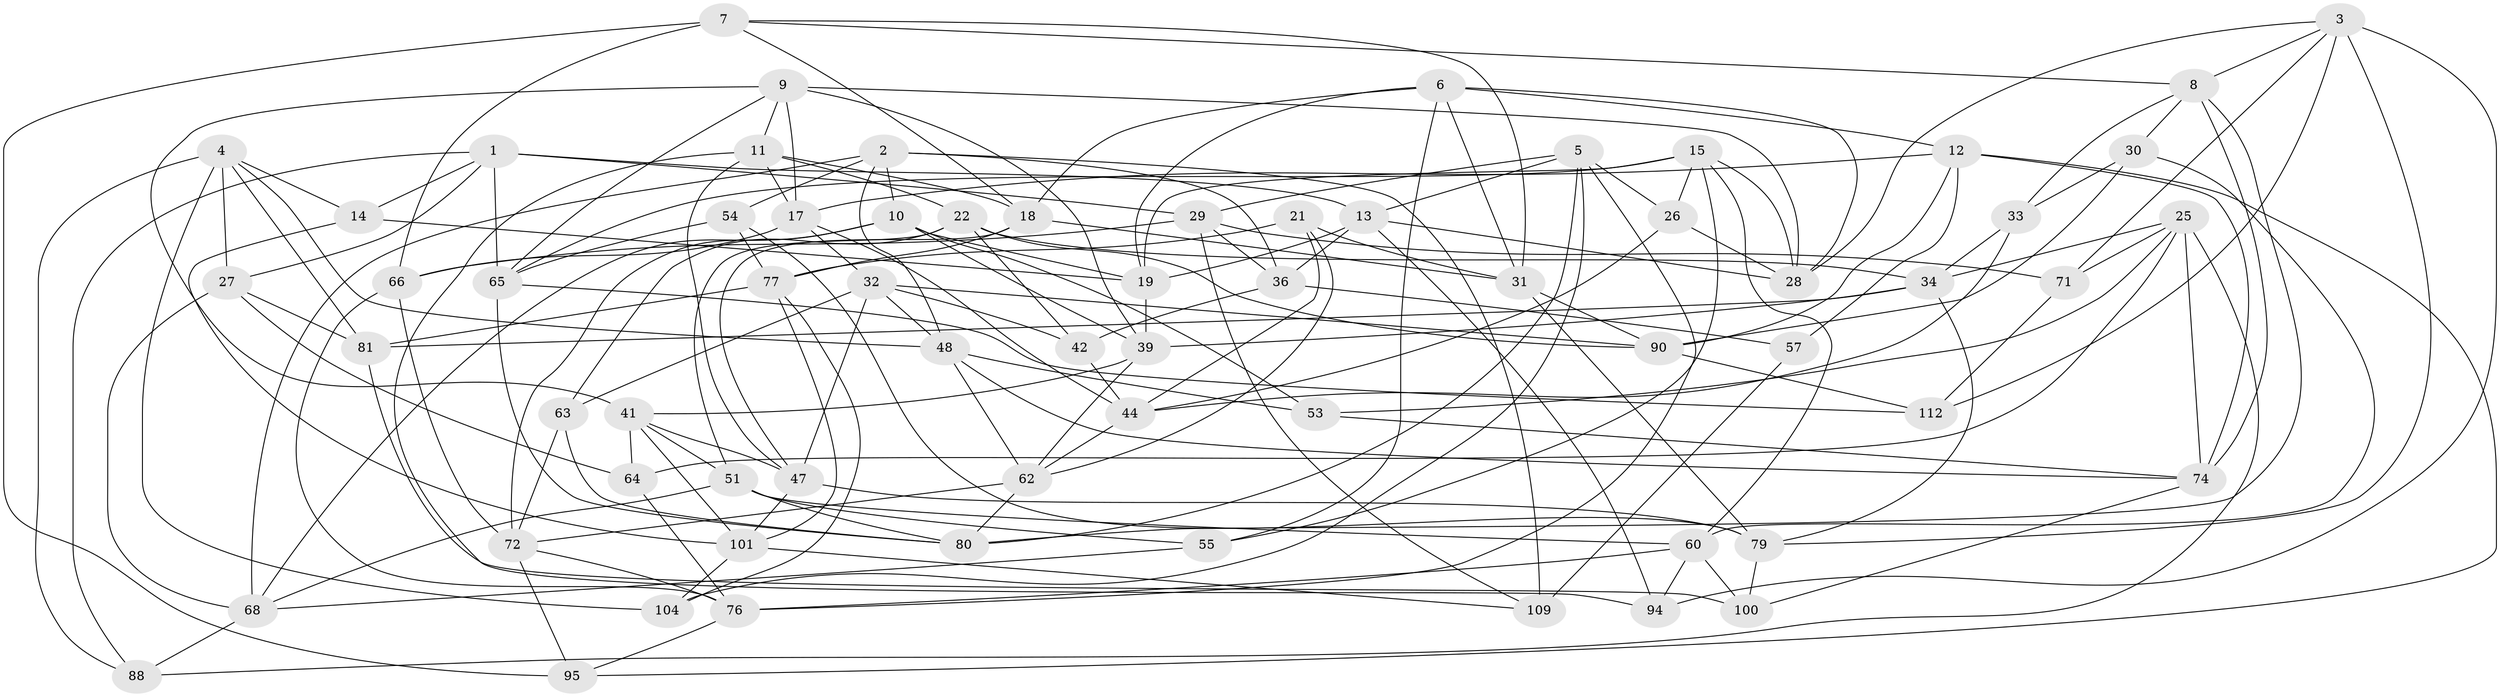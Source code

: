 // original degree distribution, {4: 1.0}
// Generated by graph-tools (version 1.1) at 2025/42/03/06/25 10:42:19]
// undirected, 66 vertices, 175 edges
graph export_dot {
graph [start="1"]
  node [color=gray90,style=filled];
  1 [super="+43"];
  2 [super="+78"];
  3 [super="+73"];
  4 [super="+50"];
  5 [super="+23"];
  6 [super="+37"];
  7 [super="+110"];
  8 [super="+45"];
  9 [super="+61"];
  10 [super="+20"];
  11 [super="+69"];
  12 [super="+38"];
  13 [super="+16"];
  14;
  15 [super="+35"];
  17 [super="+102"];
  18 [super="+24"];
  19 [super="+40"];
  21;
  22 [super="+83"];
  25 [super="+56"];
  26;
  27 [super="+105"];
  28 [super="+96"];
  29 [super="+67"];
  30;
  31 [super="+52"];
  32 [super="+46"];
  33;
  34 [super="+59"];
  36 [super="+92"];
  39 [super="+58"];
  41 [super="+97"];
  42;
  44 [super="+86"];
  47 [super="+89"];
  48 [super="+49"];
  51 [super="+111"];
  53;
  54;
  55;
  57;
  60 [super="+91"];
  62 [super="+84"];
  63;
  64;
  65 [super="+103"];
  66 [super="+70"];
  68 [super="+106"];
  71;
  72 [super="+75"];
  74 [super="+82"];
  76 [super="+87"];
  77 [super="+107"];
  79 [super="+93"];
  80 [super="+98"];
  81 [super="+85"];
  88;
  90 [super="+99"];
  94;
  95;
  100;
  101 [super="+108"];
  104;
  109;
  112;
  1 -- 14;
  1 -- 88;
  1 -- 65;
  1 -- 29;
  1 -- 13;
  1 -- 27;
  2 -- 48;
  2 -- 54;
  2 -- 36;
  2 -- 10;
  2 -- 68;
  2 -- 109;
  3 -- 71;
  3 -- 112;
  3 -- 94;
  3 -- 8;
  3 -- 79;
  3 -- 28;
  4 -- 81;
  4 -- 88;
  4 -- 48;
  4 -- 104;
  4 -- 14;
  4 -- 27;
  5 -- 76;
  5 -- 104;
  5 -- 26;
  5 -- 80;
  5 -- 29;
  5 -- 13;
  6 -- 28;
  6 -- 31;
  6 -- 12;
  6 -- 55;
  6 -- 18;
  6 -- 19;
  7 -- 18;
  7 -- 95;
  7 -- 31;
  7 -- 8;
  7 -- 66 [weight=2];
  8 -- 80;
  8 -- 33;
  8 -- 30;
  8 -- 74;
  9 -- 39;
  9 -- 28;
  9 -- 17;
  9 -- 65;
  9 -- 41;
  9 -- 11;
  10 -- 53;
  10 -- 72;
  10 -- 39;
  10 -- 68;
  10 -- 19;
  11 -- 22;
  11 -- 94;
  11 -- 17;
  11 -- 18;
  11 -- 47;
  12 -- 57;
  12 -- 17;
  12 -- 74;
  12 -- 95;
  12 -- 90;
  13 -- 36;
  13 -- 94;
  13 -- 19;
  13 -- 28;
  14 -- 19;
  14 -- 101;
  15 -- 26;
  15 -- 28;
  15 -- 65;
  15 -- 19;
  15 -- 60;
  15 -- 55;
  17 -- 66;
  17 -- 32;
  17 -- 44;
  18 -- 47;
  18 -- 31;
  18 -- 77;
  19 -- 39;
  21 -- 31;
  21 -- 44;
  21 -- 62;
  21 -- 77;
  22 -- 63;
  22 -- 42;
  22 -- 34;
  22 -- 51;
  22 -- 90;
  25 -- 53;
  25 -- 71;
  25 -- 64;
  25 -- 34;
  25 -- 88;
  25 -- 74;
  26 -- 44;
  26 -- 28;
  27 -- 68;
  27 -- 81 [weight=2];
  27 -- 64;
  29 -- 66;
  29 -- 71;
  29 -- 109;
  29 -- 36;
  30 -- 90;
  30 -- 33;
  30 -- 60;
  31 -- 90;
  31 -- 79;
  32 -- 47;
  32 -- 90;
  32 -- 42;
  32 -- 48;
  32 -- 63;
  33 -- 44;
  33 -- 34;
  34 -- 79;
  34 -- 81;
  34 -- 39;
  36 -- 42;
  36 -- 57 [weight=2];
  39 -- 62;
  39 -- 41;
  41 -- 51;
  41 -- 64;
  41 -- 101;
  41 -- 47;
  42 -- 44;
  44 -- 62;
  47 -- 79;
  47 -- 101;
  48 -- 53;
  48 -- 62;
  48 -- 74;
  51 -- 60;
  51 -- 55;
  51 -- 68;
  51 -- 80;
  53 -- 74;
  54 -- 79;
  54 -- 65;
  54 -- 77;
  55 -- 68;
  57 -- 109;
  60 -- 94;
  60 -- 76;
  60 -- 100;
  62 -- 80;
  62 -- 72;
  63 -- 80;
  63 -- 72;
  64 -- 76;
  65 -- 112;
  65 -- 80;
  66 -- 76;
  66 -- 72;
  68 -- 88;
  71 -- 112;
  72 -- 95;
  72 -- 76;
  74 -- 100;
  76 -- 95;
  77 -- 104;
  77 -- 81;
  77 -- 101;
  79 -- 100;
  81 -- 100;
  90 -- 112;
  101 -- 104;
  101 -- 109;
}
